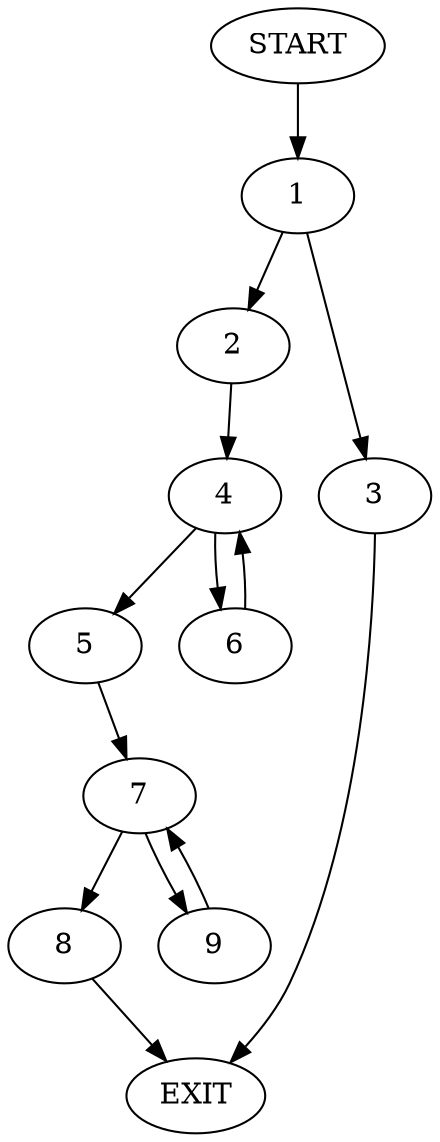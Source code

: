 digraph {
0 [label="START"]
10 [label="EXIT"]
0 -> 1
1 -> 2
1 -> 3
3 -> 10
2 -> 4
4 -> 5
4 -> 6
5 -> 7
6 -> 4
7 -> 8
7 -> 9
9 -> 7
8 -> 10
}
